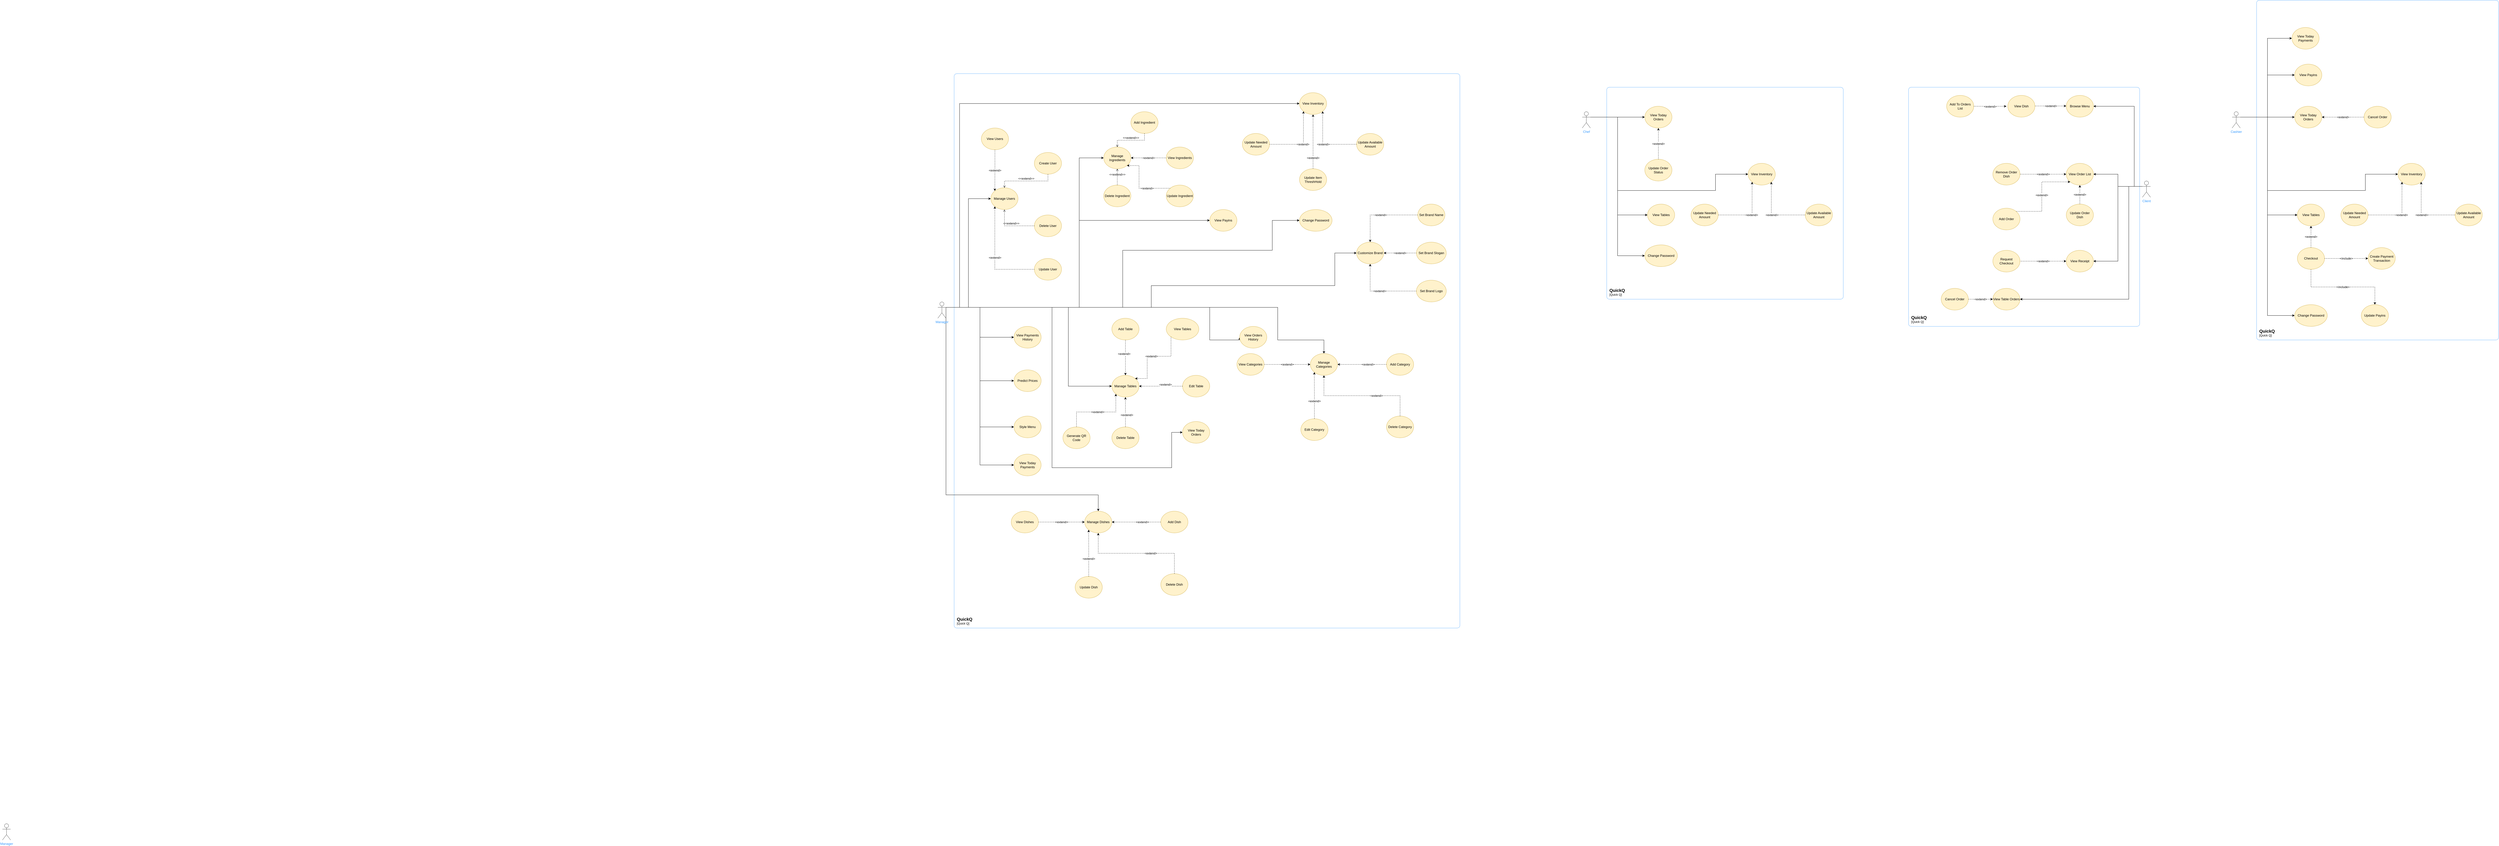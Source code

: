 <mxfile version="20.3.0" type="device"><diagram id="GGlXdn64GFRb3IZstyNL" name="Page-1"><mxGraphModel dx="2447" dy="3186" grid="1" gridSize="10" guides="1" tooltips="1" connect="1" arrows="1" fold="1" page="1" pageScale="1" pageWidth="850" pageHeight="1100" math="0" shadow="0"><root><mxCell id="0"/><mxCell id="1" parent="0"/><mxCell id="izGLy0CoWOvhGBKB7Qqg-247" value="Manager" style="shape=umlActor;verticalLabelPosition=bottom;verticalAlign=top;html=1;outlineConnect=0;fontColor=#3399FF;strokeColor=#4D4D4D;" parent="1" vertex="1"><mxGeometry x="-660" y="1360" width="30" height="60" as="geometry"/></mxCell><object placeholders="1" c4Name="QuickQ" c4Type="SystemScopeBoundary" c4Application="Quick Q" label="&lt;font style=&quot;font-size: 16px&quot;&gt;&lt;b&gt;&lt;div style=&quot;text-align: left&quot;&gt;%c4Name%&lt;/div&gt;&lt;/b&gt;&lt;/font&gt;&lt;div style=&quot;text-align: left&quot;&gt;[%c4Application%]&lt;/div&gt;" id="l5WlWOhTlDxbK4ElkMqn-1"><mxCell style="rounded=1;fontSize=11;whiteSpace=wrap;html=1;arcSize=20;fillColor=none;strokeColor=#66B2FF;labelBackgroundColor=none;align=left;verticalAlign=bottom;labelBorderColor=none;spacingTop=0;spacing=10;metaEdit=1;rotatable=0;perimeter=rectanglePerimeter;noLabel=0;labelPadding=0;allowArrows=0;connectable=0;expand=0;recursiveResize=0;editable=1;pointerEvents=0;absoluteArcSize=1;points=[[0.25,0,0],[0.5,0,0],[0.75,0,0],[1,0.25,0],[1,0.5,0],[1,0.75,0],[0.75,1,0],[0.5,1,0],[0.25,1,0],[0,0.75,0],[0,0.5,0],[0,0.25,0]];" parent="1" vertex="1"><mxGeometry x="2840" y="-1400" width="1860" height="2040" as="geometry"/></mxCell></object><mxCell id="l5WlWOhTlDxbK4ElkMqn-2" value="View Inventory" style="ellipse;whiteSpace=wrap;html=1;fillColor=#fff2cc;strokeColor=#d6b656;fontColor=#000000;" parent="1" vertex="1"><mxGeometry x="4110" y="-1330" width="100" height="80" as="geometry"/></mxCell><mxCell id="l5WlWOhTlDxbK4ElkMqn-3" value="&amp;lt;extend&amp;gt;" style="edgeStyle=orthogonalEdgeStyle;rounded=0;orthogonalLoop=1;jettySize=auto;html=1;exitX=0;exitY=0.5;exitDx=0;exitDy=0;entryX=1;entryY=1;entryDx=0;entryDy=0;dashed=1;" parent="1" source="l5WlWOhTlDxbK4ElkMqn-4" target="l5WlWOhTlDxbK4ElkMqn-2" edge="1"><mxGeometry relative="1" as="geometry"/></mxCell><mxCell id="l5WlWOhTlDxbK4ElkMqn-4" value="Update Available Amount" style="ellipse;whiteSpace=wrap;html=1;fillColor=#fff2cc;strokeColor=#d6b656;fontColor=#000000;" parent="1" vertex="1"><mxGeometry x="4320" y="-1180" width="100" height="80" as="geometry"/></mxCell><mxCell id="l5WlWOhTlDxbK4ElkMqn-5" value="&amp;lt;extend&amp;gt;" style="edgeStyle=orthogonalEdgeStyle;rounded=0;orthogonalLoop=1;jettySize=auto;html=1;exitX=1;exitY=0.5;exitDx=0;exitDy=0;entryX=0;entryY=1;entryDx=0;entryDy=0;dashed=1;" parent="1" source="l5WlWOhTlDxbK4ElkMqn-6" target="l5WlWOhTlDxbK4ElkMqn-2" edge="1"><mxGeometry relative="1" as="geometry"/></mxCell><mxCell id="l5WlWOhTlDxbK4ElkMqn-6" value="Update Needed Amount" style="ellipse;whiteSpace=wrap;html=1;fillColor=#fff2cc;strokeColor=#d6b656;fontColor=#000000;" parent="1" vertex="1"><mxGeometry x="3900" y="-1180" width="100" height="80" as="geometry"/></mxCell><mxCell id="l5WlWOhTlDxbK4ElkMqn-7" value="Change Password" style="ellipse;whiteSpace=wrap;html=1;fillColor=#fff2cc;strokeColor=#d6b656;fontColor=#000000;" parent="1" vertex="1"><mxGeometry x="4110" y="-900" width="120" height="80" as="geometry"/></mxCell><mxCell id="l5WlWOhTlDxbK4ElkMqn-8" value="View Payins" style="ellipse;whiteSpace=wrap;html=1;fillColor=#fff2cc;strokeColor=#d6b656;fontColor=#000000;" parent="1" vertex="1"><mxGeometry x="3780" y="-900" width="100" height="80" as="geometry"/></mxCell><mxCell id="l5WlWOhTlDxbK4ElkMqn-13" style="edgeStyle=orthogonalEdgeStyle;rounded=0;orthogonalLoop=1;jettySize=auto;html=1;exitX=1;exitY=0.333;exitDx=0;exitDy=0;exitPerimeter=0;entryX=0;entryY=0.5;entryDx=0;entryDy=0;" parent="1" source="l5WlWOhTlDxbK4ElkMqn-10" target="l5WlWOhTlDxbK4ElkMqn-2" edge="1"><mxGeometry relative="1" as="geometry"><Array as="points"><mxPoint x="2860" y="-540"/><mxPoint x="2860" y="-1290"/></Array></mxGeometry></mxCell><mxCell id="l5WlWOhTlDxbK4ElkMqn-14" style="edgeStyle=orthogonalEdgeStyle;rounded=0;orthogonalLoop=1;jettySize=auto;html=1;exitX=1;exitY=0.333;exitDx=0;exitDy=0;exitPerimeter=0;entryX=0;entryY=0.5;entryDx=0;entryDy=0;" parent="1" source="l5WlWOhTlDxbK4ElkMqn-10" target="l5WlWOhTlDxbK4ElkMqn-8" edge="1"><mxGeometry relative="1" as="geometry"><Array as="points"><mxPoint x="3300" y="-540"/><mxPoint x="3300" y="-860"/></Array></mxGeometry></mxCell><mxCell id="l5WlWOhTlDxbK4ElkMqn-15" style="edgeStyle=orthogonalEdgeStyle;rounded=0;orthogonalLoop=1;jettySize=auto;html=1;exitX=1;exitY=0.333;exitDx=0;exitDy=0;exitPerimeter=0;entryX=0;entryY=0.5;entryDx=0;entryDy=0;" parent="1" source="l5WlWOhTlDxbK4ElkMqn-10" target="l5WlWOhTlDxbK4ElkMqn-7" edge="1"><mxGeometry relative="1" as="geometry"><Array as="points"><mxPoint x="3460" y="-540"/><mxPoint x="3460" y="-750"/><mxPoint x="4010" y="-750"/><mxPoint x="4010" y="-860"/></Array></mxGeometry></mxCell><mxCell id="l5WlWOhTlDxbK4ElkMqn-18" style="edgeStyle=orthogonalEdgeStyle;rounded=0;orthogonalLoop=1;jettySize=auto;html=1;exitX=1;exitY=0.333;exitDx=0;exitDy=0;exitPerimeter=0;entryX=0;entryY=0.5;entryDx=0;entryDy=0;" parent="1" source="l5WlWOhTlDxbK4ElkMqn-10" target="l5WlWOhTlDxbK4ElkMqn-17" edge="1"><mxGeometry relative="1" as="geometry"/></mxCell><mxCell id="l5WlWOhTlDxbK4ElkMqn-20" style="edgeStyle=orthogonalEdgeStyle;rounded=0;orthogonalLoop=1;jettySize=auto;html=1;exitX=1;exitY=0.333;exitDx=0;exitDy=0;exitPerimeter=0;entryX=0;entryY=0.5;entryDx=0;entryDy=0;" parent="1" source="l5WlWOhTlDxbK4ElkMqn-10" target="l5WlWOhTlDxbK4ElkMqn-19" edge="1"><mxGeometry relative="1" as="geometry"/></mxCell><mxCell id="l5WlWOhTlDxbK4ElkMqn-31" style="edgeStyle=orthogonalEdgeStyle;rounded=0;orthogonalLoop=1;jettySize=auto;html=1;exitX=1;exitY=0.333;exitDx=0;exitDy=0;exitPerimeter=0;entryX=0;entryY=0.5;entryDx=0;entryDy=0;" parent="1" source="l5WlWOhTlDxbK4ElkMqn-10" target="l5WlWOhTlDxbK4ElkMqn-21" edge="1"><mxGeometry relative="1" as="geometry"><Array as="points"><mxPoint x="3260" y="-540"/><mxPoint x="3260" y="-250"/></Array></mxGeometry></mxCell><mxCell id="l5WlWOhTlDxbK4ElkMqn-44" style="edgeStyle=orthogonalEdgeStyle;rounded=0;orthogonalLoop=1;jettySize=auto;html=1;exitX=1;exitY=0.333;exitDx=0;exitDy=0;exitPerimeter=0;" parent="1" source="l5WlWOhTlDxbK4ElkMqn-10" target="l5WlWOhTlDxbK4ElkMqn-32" edge="1"><mxGeometry relative="1" as="geometry"><Array as="points"><mxPoint x="4030" y="-540"/><mxPoint x="4030" y="-420"/><mxPoint x="4200" y="-420"/></Array></mxGeometry></mxCell><mxCell id="l5WlWOhTlDxbK4ElkMqn-52" style="edgeStyle=orthogonalEdgeStyle;rounded=0;orthogonalLoop=1;jettySize=auto;html=1;exitX=1;exitY=0.333;exitDx=0;exitDy=0;exitPerimeter=0;entryX=0;entryY=0.5;entryDx=0;entryDy=0;" parent="1" source="l5WlWOhTlDxbK4ElkMqn-10" target="l5WlWOhTlDxbK4ElkMqn-45" edge="1"><mxGeometry relative="1" as="geometry"><Array as="points"><mxPoint x="3565" y="-540"/><mxPoint x="3565" y="-620"/><mxPoint x="4240" y="-620"/><mxPoint x="4240" y="-740"/></Array></mxGeometry></mxCell><mxCell id="l5WlWOhTlDxbK4ElkMqn-62" style="edgeStyle=orthogonalEdgeStyle;rounded=0;orthogonalLoop=1;jettySize=auto;html=1;exitX=1;exitY=0.333;exitDx=0;exitDy=0;exitPerimeter=0;entryX=0;entryY=0.5;entryDx=0;entryDy=0;" parent="1" source="l5WlWOhTlDxbK4ElkMqn-10" target="l5WlWOhTlDxbK4ElkMqn-53" edge="1"><mxGeometry relative="1" as="geometry"/></mxCell><mxCell id="l5WlWOhTlDxbK4ElkMqn-72" style="edgeStyle=orthogonalEdgeStyle;rounded=0;orthogonalLoop=1;jettySize=auto;html=1;exitX=1;exitY=0.333;exitDx=0;exitDy=0;exitPerimeter=0;entryX=0;entryY=0.5;entryDx=0;entryDy=0;" parent="1" source="l5WlWOhTlDxbK4ElkMqn-10" target="l5WlWOhTlDxbK4ElkMqn-63" edge="1"><mxGeometry relative="1" as="geometry"><Array as="points"><mxPoint x="3300" y="-540"/><mxPoint x="3300" y="-1090"/></Array></mxGeometry></mxCell><mxCell id="l5WlWOhTlDxbK4ElkMqn-75" style="edgeStyle=orthogonalEdgeStyle;rounded=0;orthogonalLoop=1;jettySize=auto;html=1;exitX=1;exitY=0.333;exitDx=0;exitDy=0;exitPerimeter=0;entryX=0;entryY=0.5;entryDx=0;entryDy=0;" parent="1" source="l5WlWOhTlDxbK4ElkMqn-10" target="l5WlWOhTlDxbK4ElkMqn-74" edge="1"><mxGeometry relative="1" as="geometry"/></mxCell><mxCell id="l5WlWOhTlDxbK4ElkMqn-76" style="edgeStyle=orthogonalEdgeStyle;rounded=0;orthogonalLoop=1;jettySize=auto;html=1;exitX=1;exitY=0.333;exitDx=0;exitDy=0;exitPerimeter=0;entryX=0;entryY=0.5;entryDx=0;entryDy=0;" parent="1" source="l5WlWOhTlDxbK4ElkMqn-10" target="l5WlWOhTlDxbK4ElkMqn-73" edge="1"><mxGeometry relative="1" as="geometry"><Array as="points"><mxPoint x="3780" y="-540"/><mxPoint x="3780" y="-420"/><mxPoint x="3890" y="-420"/></Array></mxGeometry></mxCell><mxCell id="l5WlWOhTlDxbK4ElkMqn-78" style="edgeStyle=orthogonalEdgeStyle;rounded=0;orthogonalLoop=1;jettySize=auto;html=1;exitX=1;exitY=0.333;exitDx=0;exitDy=0;exitPerimeter=0;entryX=0;entryY=0.5;entryDx=0;entryDy=0;" parent="1" source="l5WlWOhTlDxbK4ElkMqn-10" target="l5WlWOhTlDxbK4ElkMqn-77" edge="1"><mxGeometry relative="1" as="geometry"><Array as="points"><mxPoint x="3200" y="-540"/><mxPoint x="3200" y="50"/><mxPoint x="3640" y="50"/><mxPoint x="3640" y="-80"/></Array></mxGeometry></mxCell><mxCell id="l5WlWOhTlDxbK4ElkMqn-184" style="edgeStyle=orthogonalEdgeStyle;rounded=0;orthogonalLoop=1;jettySize=auto;html=1;exitX=1;exitY=0.333;exitDx=0;exitDy=0;exitPerimeter=0;entryX=0;entryY=0.5;entryDx=0;entryDy=0;" parent="1" source="l5WlWOhTlDxbK4ElkMqn-10" target="l5WlWOhTlDxbK4ElkMqn-183" edge="1"><mxGeometry relative="1" as="geometry"/></mxCell><mxCell id="l5WlWOhTlDxbK4ElkMqn-213" style="edgeStyle=orthogonalEdgeStyle;rounded=0;orthogonalLoop=1;jettySize=auto;html=1;exitX=1;exitY=0.333;exitDx=0;exitDy=0;exitPerimeter=0;" parent="1" source="l5WlWOhTlDxbK4ElkMqn-10" target="l5WlWOhTlDxbK4ElkMqn-201" edge="1"><mxGeometry relative="1" as="geometry"><Array as="points"><mxPoint x="2810" y="150"/><mxPoint x="3370" y="150"/></Array></mxGeometry></mxCell><mxCell id="l5WlWOhTlDxbK4ElkMqn-10" value="Manager" style="shape=umlActor;verticalLabelPosition=bottom;verticalAlign=top;html=1;outlineConnect=0;fontColor=#3399FF;strokeColor=#4D4D4D;" parent="1" vertex="1"><mxGeometry x="2780" y="-560" width="30" height="60" as="geometry"/></mxCell><mxCell id="l5WlWOhTlDxbK4ElkMqn-17" value="Predict Prices" style="ellipse;whiteSpace=wrap;html=1;fillColor=#fff2cc;strokeColor=#d6b656;fontColor=#000000;" parent="1" vertex="1"><mxGeometry x="3060" y="-310" width="100" height="80" as="geometry"/></mxCell><mxCell id="l5WlWOhTlDxbK4ElkMqn-19" value="Style Menu" style="ellipse;whiteSpace=wrap;html=1;fillColor=#fff2cc;strokeColor=#d6b656;fontColor=#000000;" parent="1" vertex="1"><mxGeometry x="3060" y="-140" width="100" height="80" as="geometry"/></mxCell><mxCell id="l5WlWOhTlDxbK4ElkMqn-21" value="Manage Tables" style="ellipse;whiteSpace=wrap;html=1;fillColor=#fff2cc;strokeColor=#d6b656;fontColor=#000000;" parent="1" vertex="1"><mxGeometry x="3420" y="-290" width="100" height="80" as="geometry"/></mxCell><mxCell id="l5WlWOhTlDxbK4ElkMqn-22" style="edgeStyle=orthogonalEdgeStyle;rounded=0;orthogonalLoop=1;jettySize=auto;html=1;exitX=0.5;exitY=1;exitDx=0;exitDy=0;entryX=0.5;entryY=0;entryDx=0;entryDy=0;strokeWidth=1;dashed=1;" parent="1" source="l5WlWOhTlDxbK4ElkMqn-24" target="l5WlWOhTlDxbK4ElkMqn-21" edge="1"><mxGeometry relative="1" as="geometry"/></mxCell><mxCell id="l5WlWOhTlDxbK4ElkMqn-23" value="&amp;lt;extend&amp;gt;" style="edgeLabel;html=1;align=center;verticalAlign=middle;resizable=0;points=[];" parent="l5WlWOhTlDxbK4ElkMqn-22" vertex="1" connectable="0"><mxGeometry x="-0.21" y="-5" relative="1" as="geometry"><mxPoint y="-1" as="offset"/></mxGeometry></mxCell><mxCell id="l5WlWOhTlDxbK4ElkMqn-24" value="Add Table" style="ellipse;whiteSpace=wrap;html=1;fillColor=#fff2cc;strokeColor=#d6b656;fontColor=#000000;" parent="1" vertex="1"><mxGeometry x="3420" y="-500" width="100" height="80" as="geometry"/></mxCell><mxCell id="l5WlWOhTlDxbK4ElkMqn-25" value="Delete Table" style="ellipse;whiteSpace=wrap;html=1;fillColor=#fff2cc;strokeColor=#d6b656;fontColor=#000000;" parent="1" vertex="1"><mxGeometry x="3420" y="-100" width="100" height="80" as="geometry"/></mxCell><mxCell id="l5WlWOhTlDxbK4ElkMqn-26" value="Edit Table" style="ellipse;whiteSpace=wrap;html=1;fillColor=#fff2cc;strokeColor=#d6b656;fontColor=#000000;" parent="1" vertex="1"><mxGeometry x="3680" y="-290" width="100" height="80" as="geometry"/></mxCell><mxCell id="l5WlWOhTlDxbK4ElkMqn-27" style="edgeStyle=orthogonalEdgeStyle;rounded=0;orthogonalLoop=1;jettySize=auto;html=1;exitX=0.5;exitY=0;exitDx=0;exitDy=0;strokeWidth=1;dashed=1;entryX=0.5;entryY=1;entryDx=0;entryDy=0;" parent="1" source="l5WlWOhTlDxbK4ElkMqn-25" target="l5WlWOhTlDxbK4ElkMqn-21" edge="1"><mxGeometry relative="1" as="geometry"><mxPoint x="3200" y="-350" as="sourcePoint"/><mxPoint x="3420" y="-250" as="targetPoint"/></mxGeometry></mxCell><mxCell id="l5WlWOhTlDxbK4ElkMqn-28" value="&amp;lt;extend&amp;gt;" style="edgeLabel;html=1;align=center;verticalAlign=middle;resizable=0;points=[];" parent="l5WlWOhTlDxbK4ElkMqn-27" vertex="1" connectable="0"><mxGeometry x="-0.21" y="-5" relative="1" as="geometry"><mxPoint y="-1" as="offset"/></mxGeometry></mxCell><mxCell id="l5WlWOhTlDxbK4ElkMqn-29" style="edgeStyle=orthogonalEdgeStyle;rounded=0;orthogonalLoop=1;jettySize=auto;html=1;exitX=0;exitY=0.5;exitDx=0;exitDy=0;entryX=1;entryY=0.5;entryDx=0;entryDy=0;strokeWidth=1;dashed=1;" parent="1" source="l5WlWOhTlDxbK4ElkMqn-26" target="l5WlWOhTlDxbK4ElkMqn-21" edge="1"><mxGeometry relative="1" as="geometry"><mxPoint x="3210" y="-340" as="sourcePoint"/><mxPoint x="3440.0" y="-230" as="targetPoint"/></mxGeometry></mxCell><mxCell id="l5WlWOhTlDxbK4ElkMqn-30" value="&amp;lt;extend&amp;gt;" style="edgeLabel;html=1;align=center;verticalAlign=middle;resizable=0;points=[];" parent="l5WlWOhTlDxbK4ElkMqn-29" vertex="1" connectable="0"><mxGeometry x="-0.21" y="-5" relative="1" as="geometry"><mxPoint y="-1" as="offset"/></mxGeometry></mxCell><mxCell id="l5WlWOhTlDxbK4ElkMqn-32" value="Manage Categories" style="ellipse;whiteSpace=wrap;html=1;fillColor=#fff2cc;strokeColor=#d6b656;fontColor=#000000;" parent="1" vertex="1"><mxGeometry x="4150" y="-370" width="100" height="80" as="geometry"/></mxCell><mxCell id="l5WlWOhTlDxbK4ElkMqn-33" style="edgeStyle=orthogonalEdgeStyle;rounded=0;orthogonalLoop=1;jettySize=auto;html=1;exitX=0;exitY=0.5;exitDx=0;exitDy=0;dashed=1;" parent="1" source="l5WlWOhTlDxbK4ElkMqn-35" target="l5WlWOhTlDxbK4ElkMqn-32" edge="1"><mxGeometry relative="1" as="geometry"/></mxCell><mxCell id="l5WlWOhTlDxbK4ElkMqn-34" value="&amp;lt;extend&amp;gt;" style="edgeLabel;html=1;align=center;verticalAlign=middle;resizable=0;points=[];" parent="l5WlWOhTlDxbK4ElkMqn-33" vertex="1" connectable="0"><mxGeometry x="-0.247" relative="1" as="geometry"><mxPoint as="offset"/></mxGeometry></mxCell><mxCell id="l5WlWOhTlDxbK4ElkMqn-35" value="Add Category" style="ellipse;whiteSpace=wrap;html=1;fillColor=#fff2cc;strokeColor=#d6b656;fontColor=#000000;" parent="1" vertex="1"><mxGeometry x="4430" y="-370" width="100" height="80" as="geometry"/></mxCell><mxCell id="l5WlWOhTlDxbK4ElkMqn-36" value="Delete Category" style="ellipse;whiteSpace=wrap;html=1;fillColor=#fff2cc;strokeColor=#d6b656;fontColor=#000000;" parent="1" vertex="1"><mxGeometry x="4430" y="-140" width="100" height="80" as="geometry"/></mxCell><mxCell id="l5WlWOhTlDxbK4ElkMqn-37" value="Edit Category" style="ellipse;whiteSpace=wrap;html=1;fillColor=#fff2cc;strokeColor=#d6b656;fontColor=#000000;" parent="1" vertex="1"><mxGeometry x="4115" y="-130" width="100" height="80" as="geometry"/></mxCell><mxCell id="l5WlWOhTlDxbK4ElkMqn-38" style="edgeStyle=orthogonalEdgeStyle;rounded=0;orthogonalLoop=1;jettySize=auto;html=1;exitX=0.5;exitY=0;exitDx=0;exitDy=0;dashed=1;entryX=0.5;entryY=1;entryDx=0;entryDy=0;" parent="1" source="l5WlWOhTlDxbK4ElkMqn-36" target="l5WlWOhTlDxbK4ElkMqn-32" edge="1"><mxGeometry relative="1" as="geometry"><mxPoint x="4050" y="-370" as="sourcePoint"/><mxPoint x="4160" y="-320" as="targetPoint"/></mxGeometry></mxCell><mxCell id="l5WlWOhTlDxbK4ElkMqn-39" value="&amp;lt;extend&amp;gt;" style="edgeLabel;html=1;align=center;verticalAlign=middle;resizable=0;points=[];" parent="l5WlWOhTlDxbK4ElkMqn-38" vertex="1" connectable="0"><mxGeometry x="-0.247" relative="1" as="geometry"><mxPoint as="offset"/></mxGeometry></mxCell><mxCell id="l5WlWOhTlDxbK4ElkMqn-40" style="edgeStyle=orthogonalEdgeStyle;rounded=0;orthogonalLoop=1;jettySize=auto;html=1;exitX=0.5;exitY=0;exitDx=0;exitDy=0;dashed=1;entryX=0;entryY=1;entryDx=0;entryDy=0;" parent="1" source="l5WlWOhTlDxbK4ElkMqn-37" target="l5WlWOhTlDxbK4ElkMqn-32" edge="1"><mxGeometry relative="1" as="geometry"><mxPoint x="4050" y="-270" as="sourcePoint"/><mxPoint x="4160" y="-320" as="targetPoint"/></mxGeometry></mxCell><mxCell id="l5WlWOhTlDxbK4ElkMqn-41" value="&amp;lt;extend&amp;gt;" style="edgeLabel;html=1;align=center;verticalAlign=middle;resizable=0;points=[];" parent="l5WlWOhTlDxbK4ElkMqn-40" vertex="1" connectable="0"><mxGeometry x="-0.247" relative="1" as="geometry"><mxPoint as="offset"/></mxGeometry></mxCell><mxCell id="l5WlWOhTlDxbK4ElkMqn-42" value="&amp;lt;extend&amp;gt;" style="edgeStyle=orthogonalEdgeStyle;rounded=0;orthogonalLoop=1;jettySize=auto;html=1;exitX=1;exitY=0.5;exitDx=0;exitDy=0;entryX=0;entryY=0.5;entryDx=0;entryDy=0;dashed=1;" parent="1" source="l5WlWOhTlDxbK4ElkMqn-43" target="l5WlWOhTlDxbK4ElkMqn-32" edge="1"><mxGeometry relative="1" as="geometry"/></mxCell><mxCell id="l5WlWOhTlDxbK4ElkMqn-43" value="View Categories" style="ellipse;whiteSpace=wrap;html=1;fillColor=#fff2cc;strokeColor=#d6b656;fontColor=#000000;" parent="1" vertex="1"><mxGeometry x="3880" y="-370" width="100" height="80" as="geometry"/></mxCell><mxCell id="l5WlWOhTlDxbK4ElkMqn-45" value="Customize Brand" style="ellipse;whiteSpace=wrap;html=1;fillColor=#fff2cc;strokeColor=#d6b656;fontColor=#000000;" parent="1" vertex="1"><mxGeometry x="4320" y="-780" width="100" height="80" as="geometry"/></mxCell><mxCell id="l5WlWOhTlDxbK4ElkMqn-46" value="&amp;lt;extend&amp;gt;" style="edgeStyle=orthogonalEdgeStyle;rounded=0;orthogonalLoop=1;jettySize=auto;html=1;exitX=0;exitY=0.5;exitDx=0;exitDy=0;entryX=0.5;entryY=0;entryDx=0;entryDy=0;dashed=1;" parent="1" source="l5WlWOhTlDxbK4ElkMqn-47" target="l5WlWOhTlDxbK4ElkMqn-45" edge="1"><mxGeometry relative="1" as="geometry"/></mxCell><mxCell id="l5WlWOhTlDxbK4ElkMqn-47" value="Set Brand Name" style="ellipse;whiteSpace=wrap;html=1;fillColor=#fff2cc;strokeColor=#d6b656;fontColor=#000000;" parent="1" vertex="1"><mxGeometry x="4545" y="-920" width="100" height="80" as="geometry"/></mxCell><mxCell id="l5WlWOhTlDxbK4ElkMqn-48" value="&amp;lt;extend&amp;gt;" style="edgeStyle=orthogonalEdgeStyle;rounded=0;orthogonalLoop=1;jettySize=auto;html=1;exitX=0;exitY=0.5;exitDx=0;exitDy=0;dashed=1;" parent="1" source="l5WlWOhTlDxbK4ElkMqn-49" target="l5WlWOhTlDxbK4ElkMqn-45" edge="1"><mxGeometry relative="1" as="geometry"/></mxCell><mxCell id="l5WlWOhTlDxbK4ElkMqn-49" value="Set Brand Slogan" style="ellipse;whiteSpace=wrap;html=1;fillColor=#fff2cc;strokeColor=#d6b656;fontColor=#000000;" parent="1" vertex="1"><mxGeometry x="4540" y="-780" width="110" height="80" as="geometry"/></mxCell><mxCell id="l5WlWOhTlDxbK4ElkMqn-50" value="&amp;lt;extend&amp;gt;" style="edgeStyle=orthogonalEdgeStyle;rounded=0;orthogonalLoop=1;jettySize=auto;html=1;exitX=0;exitY=0.5;exitDx=0;exitDy=0;dashed=1;" parent="1" source="l5WlWOhTlDxbK4ElkMqn-51" target="l5WlWOhTlDxbK4ElkMqn-45" edge="1"><mxGeometry relative="1" as="geometry"/></mxCell><mxCell id="l5WlWOhTlDxbK4ElkMqn-51" value="Set Brand Logo" style="ellipse;whiteSpace=wrap;html=1;fillColor=#fff2cc;strokeColor=#d6b656;fontColor=#000000;" parent="1" vertex="1"><mxGeometry x="4540" y="-640" width="110" height="80" as="geometry"/></mxCell><mxCell id="l5WlWOhTlDxbK4ElkMqn-53" value="Manage Users" style="ellipse;whiteSpace=wrap;html=1;fillColor=#fff2cc;strokeColor=#d6b656;fontColor=#000000;" parent="1" vertex="1"><mxGeometry x="2975" y="-980" width="100" height="80" as="geometry"/></mxCell><mxCell id="l5WlWOhTlDxbK4ElkMqn-54" value="Create User" style="ellipse;whiteSpace=wrap;html=1;fillColor=#fff2cc;strokeColor=#d6b656;fontColor=#000000;" parent="1" vertex="1"><mxGeometry x="3135" y="-1110" width="100" height="80" as="geometry"/></mxCell><mxCell id="l5WlWOhTlDxbK4ElkMqn-55" value="Delete User" style="ellipse;whiteSpace=wrap;html=1;fillColor=#fff2cc;strokeColor=#d6b656;fontColor=#000000;" parent="1" vertex="1"><mxGeometry x="3135" y="-880" width="100" height="80" as="geometry"/></mxCell><mxCell id="l5WlWOhTlDxbK4ElkMqn-56" value="&amp;lt;&amp;lt;extend&amp;gt;&amp;gt;" style="html=1;verticalAlign=bottom;labelBackgroundColor=none;endArrow=open;endFill=0;dashed=1;rounded=0;exitX=0.5;exitY=1;exitDx=0;exitDy=0;edgeStyle=orthogonalEdgeStyle;" parent="1" source="l5WlWOhTlDxbK4ElkMqn-54" target="l5WlWOhTlDxbK4ElkMqn-53" edge="1"><mxGeometry width="160" relative="1" as="geometry"><mxPoint x="2935" y="-1040" as="sourcePoint"/><mxPoint x="3095" y="-1040" as="targetPoint"/></mxGeometry></mxCell><mxCell id="l5WlWOhTlDxbK4ElkMqn-57" value="&amp;lt;&amp;lt;extend&amp;gt;&amp;gt;" style="html=1;verticalAlign=bottom;labelBackgroundColor=none;endArrow=open;endFill=0;dashed=1;rounded=0;entryX=0.5;entryY=1;entryDx=0;entryDy=0;edgeStyle=orthogonalEdgeStyle;exitX=0;exitY=0.5;exitDx=0;exitDy=0;" parent="1" source="l5WlWOhTlDxbK4ElkMqn-55" target="l5WlWOhTlDxbK4ElkMqn-53" edge="1"><mxGeometry width="160" relative="1" as="geometry"><mxPoint x="2895" y="-890" as="sourcePoint"/><mxPoint x="3055" y="-890" as="targetPoint"/></mxGeometry></mxCell><mxCell id="l5WlWOhTlDxbK4ElkMqn-58" value="&amp;lt;extend&amp;gt;" style="edgeStyle=orthogonalEdgeStyle;rounded=0;orthogonalLoop=1;jettySize=auto;html=1;exitX=0;exitY=0.5;exitDx=0;exitDy=0;entryX=0;entryY=1;entryDx=0;entryDy=0;dashed=1;" parent="1" source="l5WlWOhTlDxbK4ElkMqn-59" target="l5WlWOhTlDxbK4ElkMqn-53" edge="1"><mxGeometry relative="1" as="geometry"/></mxCell><mxCell id="l5WlWOhTlDxbK4ElkMqn-59" value="Update User" style="ellipse;whiteSpace=wrap;html=1;fillColor=#fff2cc;strokeColor=#d6b656;fontColor=#000000;" parent="1" vertex="1"><mxGeometry x="3135" y="-720" width="100" height="80" as="geometry"/></mxCell><mxCell id="l5WlWOhTlDxbK4ElkMqn-60" value="&amp;lt;extend&amp;gt;" style="edgeStyle=orthogonalEdgeStyle;rounded=0;orthogonalLoop=1;jettySize=auto;html=1;exitX=0.5;exitY=1;exitDx=0;exitDy=0;entryX=0;entryY=0;entryDx=0;entryDy=0;dashed=1;" parent="1" source="l5WlWOhTlDxbK4ElkMqn-61" target="l5WlWOhTlDxbK4ElkMqn-53" edge="1"><mxGeometry relative="1" as="geometry"/></mxCell><mxCell id="l5WlWOhTlDxbK4ElkMqn-61" value="View Users" style="ellipse;whiteSpace=wrap;html=1;fillColor=#fff2cc;strokeColor=#d6b656;fontColor=#000000;" parent="1" vertex="1"><mxGeometry x="2940" y="-1200" width="100" height="80" as="geometry"/></mxCell><mxCell id="l5WlWOhTlDxbK4ElkMqn-63" value="Manage Ingredients" style="ellipse;whiteSpace=wrap;html=1;fillColor=#fff2cc;strokeColor=#d6b656;fontColor=#000000;" parent="1" vertex="1"><mxGeometry x="3390" y="-1130" width="100" height="80" as="geometry"/></mxCell><mxCell id="l5WlWOhTlDxbK4ElkMqn-64" value="Add Ingredient" style="ellipse;whiteSpace=wrap;html=1;fillColor=#fff2cc;strokeColor=#d6b656;fontColor=#000000;" parent="1" vertex="1"><mxGeometry x="3490" y="-1260" width="100" height="80" as="geometry"/></mxCell><mxCell id="l5WlWOhTlDxbK4ElkMqn-65" value="Delete Ingredient" style="ellipse;whiteSpace=wrap;html=1;fillColor=#fff2cc;strokeColor=#d6b656;fontColor=#000000;" parent="1" vertex="1"><mxGeometry x="3390" y="-990" width="100" height="80" as="geometry"/></mxCell><mxCell id="l5WlWOhTlDxbK4ElkMqn-66" value="&amp;lt;&amp;lt;extend&amp;gt;&amp;gt;" style="html=1;verticalAlign=bottom;labelBackgroundColor=none;endArrow=open;endFill=0;dashed=1;rounded=0;exitX=0.5;exitY=0;exitDx=0;exitDy=0;entryX=0.5;entryY=1;entryDx=0;entryDy=0;edgeStyle=orthogonalEdgeStyle;" parent="1" source="l5WlWOhTlDxbK4ElkMqn-65" target="l5WlWOhTlDxbK4ElkMqn-63" edge="1"><mxGeometry width="160" relative="1" as="geometry"><mxPoint x="3320" y="-1010" as="sourcePoint"/><mxPoint x="3480" y="-1010" as="targetPoint"/></mxGeometry></mxCell><mxCell id="l5WlWOhTlDxbK4ElkMqn-67" value="&amp;lt;&amp;lt;extend&amp;gt;&amp;gt;" style="html=1;verticalAlign=bottom;labelBackgroundColor=none;endArrow=open;endFill=0;dashed=1;rounded=0;exitX=0.5;exitY=1;exitDx=0;exitDy=0;entryX=0.5;entryY=0;entryDx=0;entryDy=0;edgeStyle=orthogonalEdgeStyle;" parent="1" source="l5WlWOhTlDxbK4ElkMqn-64" target="l5WlWOhTlDxbK4ElkMqn-63" edge="1"><mxGeometry width="160" relative="1" as="geometry"><mxPoint x="3300" y="-1100" as="sourcePoint"/><mxPoint x="3460" y="-1100" as="targetPoint"/></mxGeometry></mxCell><mxCell id="l5WlWOhTlDxbK4ElkMqn-68" value="&amp;lt;extend&amp;gt;" style="edgeStyle=orthogonalEdgeStyle;rounded=0;orthogonalLoop=1;jettySize=auto;html=1;exitX=0;exitY=0.5;exitDx=0;exitDy=0;entryX=1;entryY=0.5;entryDx=0;entryDy=0;dashed=1;" parent="1" source="l5WlWOhTlDxbK4ElkMqn-69" target="l5WlWOhTlDxbK4ElkMqn-63" edge="1"><mxGeometry relative="1" as="geometry"/></mxCell><mxCell id="l5WlWOhTlDxbK4ElkMqn-69" value="View Ingredients" style="ellipse;whiteSpace=wrap;html=1;fillColor=#fff2cc;strokeColor=#d6b656;fontColor=#000000;" parent="1" vertex="1"><mxGeometry x="3620" y="-1130" width="100" height="80" as="geometry"/></mxCell><mxCell id="l5WlWOhTlDxbK4ElkMqn-70" value="&amp;lt;extend&amp;gt;" style="edgeStyle=orthogonalEdgeStyle;rounded=0;orthogonalLoop=1;jettySize=auto;html=1;exitX=0;exitY=0;exitDx=0;exitDy=0;entryX=1;entryY=1;entryDx=0;entryDy=0;dashed=1;" parent="1" source="l5WlWOhTlDxbK4ElkMqn-71" target="l5WlWOhTlDxbK4ElkMqn-63" edge="1"><mxGeometry x="-0.301" relative="1" as="geometry"><Array as="points"><mxPoint x="3520" y="-978"/><mxPoint x="3520" y="-1062"/></Array><mxPoint as="offset"/></mxGeometry></mxCell><mxCell id="l5WlWOhTlDxbK4ElkMqn-71" value="Update Ingredient" style="ellipse;whiteSpace=wrap;html=1;fillColor=#fff2cc;strokeColor=#d6b656;fontColor=#000000;" parent="1" vertex="1"><mxGeometry x="3620" y="-990" width="100" height="80" as="geometry"/></mxCell><mxCell id="l5WlWOhTlDxbK4ElkMqn-73" value="View Orders History" style="ellipse;whiteSpace=wrap;html=1;fillColor=#fff2cc;strokeColor=#d6b656;fontColor=#000000;" parent="1" vertex="1"><mxGeometry x="3890" y="-470" width="100" height="80" as="geometry"/></mxCell><mxCell id="l5WlWOhTlDxbK4ElkMqn-74" value="View Payments History" style="ellipse;whiteSpace=wrap;html=1;fillColor=#fff2cc;strokeColor=#d6b656;fontColor=#000000;" parent="1" vertex="1"><mxGeometry x="3060" y="-470" width="100" height="80" as="geometry"/></mxCell><mxCell id="l5WlWOhTlDxbK4ElkMqn-77" value="View Today Orders" style="ellipse;whiteSpace=wrap;html=1;fillColor=#fff2cc;strokeColor=#d6b656;fontColor=#000000;" parent="1" vertex="1"><mxGeometry x="3680" y="-120" width="100" height="80" as="geometry"/></mxCell><object placeholders="1" c4Name="QuickQ" c4Type="SystemScopeBoundary" c4Application="Quick Q" label="&lt;font style=&quot;font-size: 16px&quot;&gt;&lt;b&gt;&lt;div style=&quot;text-align: left&quot;&gt;%c4Name%&lt;/div&gt;&lt;/b&gt;&lt;/font&gt;&lt;div style=&quot;text-align: left&quot;&gt;[%c4Application%]&lt;/div&gt;" id="l5WlWOhTlDxbK4ElkMqn-80"><mxCell style="rounded=1;fontSize=11;whiteSpace=wrap;html=1;arcSize=20;fillColor=none;strokeColor=#66B2FF;labelBackgroundColor=none;align=left;verticalAlign=bottom;labelBorderColor=none;spacingTop=0;spacing=10;metaEdit=1;rotatable=0;perimeter=rectanglePerimeter;noLabel=0;labelPadding=0;allowArrows=0;connectable=0;expand=0;recursiveResize=0;editable=1;pointerEvents=0;absoluteArcSize=1;points=[[0.25,0,0],[0.5,0,0],[0.75,0,0],[1,0.25,0],[1,0.5,0],[1,0.75,0],[0.75,1,0],[0.5,1,0],[0.25,1,0],[0,0.75,0],[0,0.5,0],[0,0.25,0]];" parent="1" vertex="1"><mxGeometry x="5240" y="-1350" width="870" height="780" as="geometry"/></mxCell></object><mxCell id="l5WlWOhTlDxbK4ElkMqn-87" style="edgeStyle=orthogonalEdgeStyle;rounded=0;orthogonalLoop=1;jettySize=auto;html=1;exitX=1;exitY=0.333;exitDx=0;exitDy=0;exitPerimeter=0;" parent="1" source="l5WlWOhTlDxbK4ElkMqn-81" target="l5WlWOhTlDxbK4ElkMqn-86" edge="1"><mxGeometry relative="1" as="geometry"/></mxCell><mxCell id="l5WlWOhTlDxbK4ElkMqn-92" style="edgeStyle=orthogonalEdgeStyle;rounded=0;orthogonalLoop=1;jettySize=auto;html=1;exitX=1;exitY=0.333;exitDx=0;exitDy=0;exitPerimeter=0;entryX=0;entryY=0.5;entryDx=0;entryDy=0;" parent="1" source="l5WlWOhTlDxbK4ElkMqn-81" target="l5WlWOhTlDxbK4ElkMqn-91" edge="1"><mxGeometry relative="1" as="geometry"><Array as="points"><mxPoint x="5280" y="-1240"/><mxPoint x="5280" y="-880"/></Array></mxGeometry></mxCell><mxCell id="l5WlWOhTlDxbK4ElkMqn-98" style="edgeStyle=orthogonalEdgeStyle;rounded=0;orthogonalLoop=1;jettySize=auto;html=1;exitX=1;exitY=0.333;exitDx=0;exitDy=0;exitPerimeter=0;entryX=0;entryY=0.5;entryDx=0;entryDy=0;" parent="1" source="l5WlWOhTlDxbK4ElkMqn-81" target="l5WlWOhTlDxbK4ElkMqn-93" edge="1"><mxGeometry relative="1" as="geometry"><Array as="points"><mxPoint x="5280" y="-1240"/><mxPoint x="5280" y="-970"/><mxPoint x="5640" y="-970"/><mxPoint x="5640" y="-1030"/></Array></mxGeometry></mxCell><mxCell id="l5WlWOhTlDxbK4ElkMqn-100" style="edgeStyle=orthogonalEdgeStyle;rounded=0;orthogonalLoop=1;jettySize=auto;html=1;exitX=1;exitY=0.333;exitDx=0;exitDy=0;exitPerimeter=0;entryX=0;entryY=0.5;entryDx=0;entryDy=0;" parent="1" source="l5WlWOhTlDxbK4ElkMqn-81" target="l5WlWOhTlDxbK4ElkMqn-99" edge="1"><mxGeometry relative="1" as="geometry"/></mxCell><mxCell id="l5WlWOhTlDxbK4ElkMqn-81" value="Chef" style="shape=umlActor;verticalLabelPosition=bottom;verticalAlign=top;html=1;outlineConnect=0;fontColor=#3399FF;strokeColor=#4D4D4D;" parent="1" vertex="1"><mxGeometry x="5150" y="-1260" width="30" height="60" as="geometry"/></mxCell><mxCell id="l5WlWOhTlDxbK4ElkMqn-86" value="View Today Orders" style="ellipse;whiteSpace=wrap;html=1;fillColor=#fff2cc;strokeColor=#d6b656;fontColor=#000000;" parent="1" vertex="1"><mxGeometry x="5380" y="-1280" width="100" height="80" as="geometry"/></mxCell><mxCell id="l5WlWOhTlDxbK4ElkMqn-89" value="&amp;lt;extend&amp;gt;" style="edgeStyle=orthogonalEdgeStyle;rounded=0;orthogonalLoop=1;jettySize=auto;html=1;exitX=0.5;exitY=0;exitDx=0;exitDy=0;entryX=0.5;entryY=1;entryDx=0;entryDy=0;dashed=1;" parent="1" source="l5WlWOhTlDxbK4ElkMqn-88" target="l5WlWOhTlDxbK4ElkMqn-86" edge="1"><mxGeometry relative="1" as="geometry"/></mxCell><mxCell id="l5WlWOhTlDxbK4ElkMqn-88" value="Update Order Status" style="ellipse;whiteSpace=wrap;html=1;fillColor=#fff2cc;strokeColor=#d6b656;fontColor=#000000;" parent="1" vertex="1"><mxGeometry x="5380" y="-1085" width="100" height="80" as="geometry"/></mxCell><mxCell id="l5WlWOhTlDxbK4ElkMqn-91" value="View Tables" style="ellipse;whiteSpace=wrap;html=1;fillColor=#fff2cc;strokeColor=#d6b656;fontColor=#000000;" parent="1" vertex="1"><mxGeometry x="5390" y="-920" width="100" height="80" as="geometry"/></mxCell><mxCell id="l5WlWOhTlDxbK4ElkMqn-93" value="View Inventory" style="ellipse;whiteSpace=wrap;html=1;fillColor=#fff2cc;strokeColor=#d6b656;fontColor=#000000;" parent="1" vertex="1"><mxGeometry x="5760" y="-1070" width="100" height="80" as="geometry"/></mxCell><mxCell id="l5WlWOhTlDxbK4ElkMqn-94" value="&amp;lt;extend&amp;gt;" style="edgeStyle=orthogonalEdgeStyle;rounded=0;orthogonalLoop=1;jettySize=auto;html=1;exitX=0;exitY=0.5;exitDx=0;exitDy=0;entryX=1;entryY=1;entryDx=0;entryDy=0;dashed=1;" parent="1" source="l5WlWOhTlDxbK4ElkMqn-95" target="l5WlWOhTlDxbK4ElkMqn-93" edge="1"><mxGeometry relative="1" as="geometry"/></mxCell><mxCell id="l5WlWOhTlDxbK4ElkMqn-95" value="Update Available Amount" style="ellipse;whiteSpace=wrap;html=1;fillColor=#fff2cc;strokeColor=#d6b656;fontColor=#000000;" parent="1" vertex="1"><mxGeometry x="5970" y="-920" width="100" height="80" as="geometry"/></mxCell><mxCell id="l5WlWOhTlDxbK4ElkMqn-96" value="&amp;lt;extend&amp;gt;" style="edgeStyle=orthogonalEdgeStyle;rounded=0;orthogonalLoop=1;jettySize=auto;html=1;exitX=1;exitY=0.5;exitDx=0;exitDy=0;entryX=0;entryY=1;entryDx=0;entryDy=0;dashed=1;" parent="1" source="l5WlWOhTlDxbK4ElkMqn-97" target="l5WlWOhTlDxbK4ElkMqn-93" edge="1"><mxGeometry relative="1" as="geometry"/></mxCell><mxCell id="l5WlWOhTlDxbK4ElkMqn-97" value="Update Needed Amount" style="ellipse;whiteSpace=wrap;html=1;fillColor=#fff2cc;strokeColor=#d6b656;fontColor=#000000;" parent="1" vertex="1"><mxGeometry x="5550" y="-920" width="100" height="80" as="geometry"/></mxCell><mxCell id="l5WlWOhTlDxbK4ElkMqn-99" value="Change Password" style="ellipse;whiteSpace=wrap;html=1;fillColor=#fff2cc;strokeColor=#d6b656;fontColor=#000000;" parent="1" vertex="1"><mxGeometry x="5380" y="-770" width="120" height="80" as="geometry"/></mxCell><mxCell id="l5WlWOhTlDxbK4ElkMqn-102" value="&amp;lt;extend&amp;gt;" style="edgeStyle=orthogonalEdgeStyle;rounded=0;orthogonalLoop=1;jettySize=auto;html=1;exitX=0.5;exitY=0;exitDx=0;exitDy=0;entryX=0.5;entryY=1;entryDx=0;entryDy=0;dashed=1;" parent="1" source="l5WlWOhTlDxbK4ElkMqn-101" target="l5WlWOhTlDxbK4ElkMqn-2" edge="1"><mxGeometry x="-0.6" relative="1" as="geometry"><mxPoint as="offset"/></mxGeometry></mxCell><mxCell id="l5WlWOhTlDxbK4ElkMqn-101" value="Update Item ThreshHold" style="ellipse;whiteSpace=wrap;html=1;fillColor=#fff2cc;strokeColor=#d6b656;fontColor=#000000;" parent="1" vertex="1"><mxGeometry x="4110" y="-1050" width="100" height="80" as="geometry"/></mxCell><object placeholders="1" c4Name="QuickQ" c4Type="SystemScopeBoundary" c4Application="Quick Q" label="&lt;font style=&quot;font-size: 16px&quot;&gt;&lt;b&gt;&lt;div style=&quot;text-align: left&quot;&gt;%c4Name%&lt;/div&gt;&lt;/b&gt;&lt;/font&gt;&lt;div style=&quot;text-align: left&quot;&gt;[%c4Application%]&lt;/div&gt;" id="l5WlWOhTlDxbK4ElkMqn-104"><mxCell style="rounded=1;fontSize=11;whiteSpace=wrap;html=1;arcSize=20;fillColor=none;strokeColor=#66B2FF;labelBackgroundColor=none;align=left;verticalAlign=bottom;labelBorderColor=none;spacingTop=0;spacing=10;metaEdit=1;rotatable=0;perimeter=rectanglePerimeter;noLabel=0;labelPadding=0;allowArrows=0;connectable=0;expand=0;recursiveResize=0;editable=1;pointerEvents=0;absoluteArcSize=1;points=[[0.25,0,0],[0.5,0,0],[0.75,0,0],[1,0.25,0],[1,0.5,0],[1,0.75,0],[0.75,1,0],[0.5,1,0],[0.25,1,0],[0,0.75,0],[0,0.5,0],[0,0.25,0]];" parent="1" vertex="1"><mxGeometry x="6350" y="-1350" width="850" height="880" as="geometry"/></mxCell></object><mxCell id="l5WlWOhTlDxbK4ElkMqn-137" style="edgeStyle=orthogonalEdgeStyle;rounded=0;orthogonalLoop=1;jettySize=auto;html=1;exitX=0;exitY=0.333;exitDx=0;exitDy=0;exitPerimeter=0;entryX=1;entryY=0.5;entryDx=0;entryDy=0;" parent="1" source="l5WlWOhTlDxbK4ElkMqn-109" target="l5WlWOhTlDxbK4ElkMqn-120" edge="1"><mxGeometry relative="1" as="geometry"><Array as="points"><mxPoint x="7180" y="-985"/><mxPoint x="7180" y="-1280"/></Array></mxGeometry></mxCell><mxCell id="l5WlWOhTlDxbK4ElkMqn-138" style="edgeStyle=orthogonalEdgeStyle;rounded=0;orthogonalLoop=1;jettySize=auto;html=1;exitX=0;exitY=0.333;exitDx=0;exitDy=0;exitPerimeter=0;entryX=1;entryY=0.5;entryDx=0;entryDy=0;" parent="1" source="l5WlWOhTlDxbK4ElkMqn-109" target="l5WlWOhTlDxbK4ElkMqn-125" edge="1"><mxGeometry relative="1" as="geometry"/></mxCell><mxCell id="l5WlWOhTlDxbK4ElkMqn-139" style="edgeStyle=orthogonalEdgeStyle;rounded=0;orthogonalLoop=1;jettySize=auto;html=1;exitX=0;exitY=0.333;exitDx=0;exitDy=0;exitPerimeter=0;entryX=1;entryY=0.5;entryDx=0;entryDy=0;" parent="1" source="l5WlWOhTlDxbK4ElkMqn-109" target="l5WlWOhTlDxbK4ElkMqn-128" edge="1"><mxGeometry relative="1" as="geometry"/></mxCell><mxCell id="l5WlWOhTlDxbK4ElkMqn-140" style="edgeStyle=orthogonalEdgeStyle;rounded=0;orthogonalLoop=1;jettySize=auto;html=1;exitX=0;exitY=0.333;exitDx=0;exitDy=0;exitPerimeter=0;entryX=1;entryY=0.5;entryDx=0;entryDy=0;" parent="1" source="l5WlWOhTlDxbK4ElkMqn-109" target="l5WlWOhTlDxbK4ElkMqn-130" edge="1"><mxGeometry relative="1" as="geometry"><Array as="points"><mxPoint x="7160" y="-985"/><mxPoint x="7160" y="-570"/></Array></mxGeometry></mxCell><mxCell id="l5WlWOhTlDxbK4ElkMqn-109" value="Client" style="shape=umlActor;verticalLabelPosition=bottom;verticalAlign=top;html=1;outlineConnect=0;fontColor=#3399FF;strokeColor=#4D4D4D;" parent="1" vertex="1"><mxGeometry x="7210" y="-1005" width="30" height="60" as="geometry"/></mxCell><mxCell id="l5WlWOhTlDxbK4ElkMqn-120" value="Browse Menu" style="ellipse;whiteSpace=wrap;html=1;fillColor=#fff2cc;strokeColor=#d6b656;fontColor=#000000;" parent="1" vertex="1"><mxGeometry x="6930" y="-1320" width="100" height="80" as="geometry"/></mxCell><mxCell id="l5WlWOhTlDxbK4ElkMqn-121" value="&amp;lt;extend&amp;gt;" style="edgeStyle=orthogonalEdgeStyle;rounded=0;orthogonalLoop=1;jettySize=auto;html=1;exitX=1;exitY=0.5;exitDx=0;exitDy=0;dashed=1;strokeWidth=1;" parent="1" edge="1"><mxGeometry relative="1" as="geometry"><mxPoint x="6815.0" y="-1281" as="sourcePoint"/><mxPoint x="6930" y="-1281" as="targetPoint"/></mxGeometry></mxCell><mxCell id="l5WlWOhTlDxbK4ElkMqn-122" value="View Dish" style="ellipse;whiteSpace=wrap;html=1;fillColor=#fff2cc;strokeColor=#d6b656;fontColor=#000000;" parent="1" vertex="1"><mxGeometry x="6715" y="-1320" width="100" height="80" as="geometry"/></mxCell><mxCell id="l5WlWOhTlDxbK4ElkMqn-123" value="&amp;lt;extend&amp;gt;" style="edgeStyle=orthogonalEdgeStyle;rounded=0;orthogonalLoop=1;jettySize=auto;html=1;exitX=1;exitY=0.5;exitDx=0;exitDy=0;dashed=1;strokeWidth=1;" parent="1" source="l5WlWOhTlDxbK4ElkMqn-124" edge="1"><mxGeometry relative="1" as="geometry"><mxPoint x="6710" y="-1279.857" as="targetPoint"/></mxGeometry></mxCell><mxCell id="l5WlWOhTlDxbK4ElkMqn-124" value="Add To Orders List" style="ellipse;whiteSpace=wrap;html=1;fillColor=#fff2cc;strokeColor=#d6b656;fontColor=#000000;" parent="1" vertex="1"><mxGeometry x="6490" y="-1320" width="100" height="80" as="geometry"/></mxCell><mxCell id="l5WlWOhTlDxbK4ElkMqn-125" value="View Order List" style="ellipse;whiteSpace=wrap;html=1;fillColor=#fff2cc;strokeColor=#d6b656;fontColor=#000000;" parent="1" vertex="1"><mxGeometry x="6930" y="-1070" width="100" height="80" as="geometry"/></mxCell><mxCell id="l5WlWOhTlDxbK4ElkMqn-126" value="&amp;lt;extend&amp;gt;" style="edgeStyle=orthogonalEdgeStyle;rounded=0;orthogonalLoop=1;jettySize=auto;html=1;exitX=0.5;exitY=0;exitDx=0;exitDy=0;dashed=1;strokeWidth=1;" parent="1" source="l5WlWOhTlDxbK4ElkMqn-127" target="l5WlWOhTlDxbK4ElkMqn-125" edge="1"><mxGeometry relative="1" as="geometry"/></mxCell><mxCell id="l5WlWOhTlDxbK4ElkMqn-127" value="Update Order Dish" style="ellipse;whiteSpace=wrap;html=1;fillColor=#fff2cc;strokeColor=#d6b656;fontColor=#000000;" parent="1" vertex="1"><mxGeometry x="6930" y="-920" width="100" height="80" as="geometry"/></mxCell><mxCell id="VsEXjL6v3ISoeDeWV1ao-7" value="&amp;lt;extend&amp;gt;" style="edgeStyle=orthogonalEdgeStyle;rounded=0;orthogonalLoop=1;jettySize=auto;html=1;exitX=0;exitY=0.5;exitDx=0;exitDy=0;entryX=1;entryY=0.5;entryDx=0;entryDy=0;dashed=1;startArrow=classic;startFill=1;endArrow=none;endFill=0;" edge="1" parent="1" source="l5WlWOhTlDxbK4ElkMqn-128" target="l5WlWOhTlDxbK4ElkMqn-148"><mxGeometry relative="1" as="geometry"/></mxCell><mxCell id="l5WlWOhTlDxbK4ElkMqn-128" value="View Receipt" style="ellipse;whiteSpace=wrap;html=1;fillColor=#fff2cc;strokeColor=#d6b656;fontColor=#000000;" parent="1" vertex="1"><mxGeometry x="6930" y="-750" width="100" height="80" as="geometry"/></mxCell><mxCell id="l5WlWOhTlDxbK4ElkMqn-130" value="View Table Orders" style="ellipse;whiteSpace=wrap;html=1;fillColor=#fff2cc;strokeColor=#d6b656;fontColor=#000000;" parent="1" vertex="1"><mxGeometry x="6660" y="-610" width="100" height="80" as="geometry"/></mxCell><mxCell id="l5WlWOhTlDxbK4ElkMqn-131" value="&amp;lt;extend&amp;gt;" style="edgeStyle=orthogonalEdgeStyle;rounded=0;orthogonalLoop=1;jettySize=auto;html=1;exitX=1;exitY=0.5;exitDx=0;exitDy=0;dashed=1;" parent="1" source="l5WlWOhTlDxbK4ElkMqn-132" target="l5WlWOhTlDxbK4ElkMqn-125" edge="1"><mxGeometry relative="1" as="geometry"/></mxCell><mxCell id="l5WlWOhTlDxbK4ElkMqn-132" value="Remove Order Dish" style="ellipse;whiteSpace=wrap;html=1;fillColor=#fff2cc;strokeColor=#d6b656;fontColor=#000000;" parent="1" vertex="1"><mxGeometry x="6660" y="-1070" width="100" height="80" as="geometry"/></mxCell><mxCell id="l5WlWOhTlDxbK4ElkMqn-143" value="&amp;lt;extend&amp;gt;" style="edgeStyle=orthogonalEdgeStyle;rounded=0;orthogonalLoop=1;jettySize=auto;html=1;exitX=1;exitY=0;exitDx=0;exitDy=0;entryX=0;entryY=1;entryDx=0;entryDy=0;dashed=1;" parent="1" source="l5WlWOhTlDxbK4ElkMqn-141" target="l5WlWOhTlDxbK4ElkMqn-125" edge="1"><mxGeometry relative="1" as="geometry"><Array as="points"><mxPoint x="6840" y="-893"/><mxPoint x="6840" y="-1002"/></Array></mxGeometry></mxCell><mxCell id="l5WlWOhTlDxbK4ElkMqn-141" value="Add Order" style="ellipse;whiteSpace=wrap;html=1;fillColor=#fff2cc;strokeColor=#d6b656;fontColor=#000000;" parent="1" vertex="1"><mxGeometry x="6660" y="-905" width="100" height="80" as="geometry"/></mxCell><mxCell id="l5WlWOhTlDxbK4ElkMqn-147" value="&amp;lt;extend&amp;gt;" style="edgeStyle=orthogonalEdgeStyle;rounded=0;orthogonalLoop=1;jettySize=auto;html=1;exitX=1;exitY=0.5;exitDx=0;exitDy=0;dashed=1;" parent="1" source="l5WlWOhTlDxbK4ElkMqn-144" target="l5WlWOhTlDxbK4ElkMqn-130" edge="1"><mxGeometry relative="1" as="geometry"/></mxCell><mxCell id="l5WlWOhTlDxbK4ElkMqn-144" value="Cancel Order" style="ellipse;whiteSpace=wrap;html=1;fillColor=#fff2cc;strokeColor=#d6b656;fontColor=#000000;" parent="1" vertex="1"><mxGeometry x="6470" y="-610" width="100" height="80" as="geometry"/></mxCell><mxCell id="l5WlWOhTlDxbK4ElkMqn-148" value="Request Checkout" style="ellipse;whiteSpace=wrap;html=1;fillColor=#fff2cc;strokeColor=#d6b656;fontColor=#000000;" parent="1" vertex="1"><mxGeometry x="6660" y="-750" width="100" height="80" as="geometry"/></mxCell><object placeholders="1" c4Name="QuickQ" c4Type="SystemScopeBoundary" c4Application="Quick Q" label="&lt;font style=&quot;font-size: 16px&quot;&gt;&lt;b&gt;&lt;div style=&quot;text-align: left&quot;&gt;%c4Name%&lt;/div&gt;&lt;/b&gt;&lt;/font&gt;&lt;div style=&quot;text-align: left&quot;&gt;[%c4Application%]&lt;/div&gt;" id="l5WlWOhTlDxbK4ElkMqn-152"><mxCell style="rounded=1;fontSize=11;whiteSpace=wrap;html=1;arcSize=20;fillColor=none;strokeColor=#66B2FF;labelBackgroundColor=none;align=left;verticalAlign=bottom;labelBorderColor=none;spacingTop=0;spacing=10;metaEdit=1;rotatable=0;perimeter=rectanglePerimeter;noLabel=0;labelPadding=0;allowArrows=0;connectable=0;expand=0;recursiveResize=0;editable=1;pointerEvents=0;absoluteArcSize=1;points=[[0.25,0,0],[0.5,0,0],[0.75,0,0],[1,0.25,0],[1,0.5,0],[1,0.75,0],[0.75,1,0],[0.5,1,0],[0.25,1,0],[0,0.75,0],[0,0.5,0],[0,0.25,0]];" parent="1" vertex="1"><mxGeometry x="7630" y="-1670" width="890" height="1250" as="geometry"/></mxCell></object><mxCell id="l5WlWOhTlDxbK4ElkMqn-153" style="edgeStyle=orthogonalEdgeStyle;rounded=0;orthogonalLoop=1;jettySize=auto;html=1;exitX=1;exitY=0.333;exitDx=0;exitDy=0;exitPerimeter=0;" parent="1" source="l5WlWOhTlDxbK4ElkMqn-157" target="l5WlWOhTlDxbK4ElkMqn-158" edge="1"><mxGeometry relative="1" as="geometry"/></mxCell><mxCell id="l5WlWOhTlDxbK4ElkMqn-154" style="edgeStyle=orthogonalEdgeStyle;rounded=0;orthogonalLoop=1;jettySize=auto;html=1;exitX=1;exitY=0.333;exitDx=0;exitDy=0;exitPerimeter=0;entryX=0;entryY=0.5;entryDx=0;entryDy=0;" parent="1" source="l5WlWOhTlDxbK4ElkMqn-157" target="l5WlWOhTlDxbK4ElkMqn-161" edge="1"><mxGeometry relative="1" as="geometry"><Array as="points"><mxPoint x="7670" y="-1240"/><mxPoint x="7670" y="-880"/></Array></mxGeometry></mxCell><mxCell id="l5WlWOhTlDxbK4ElkMqn-155" style="edgeStyle=orthogonalEdgeStyle;rounded=0;orthogonalLoop=1;jettySize=auto;html=1;exitX=1;exitY=0.333;exitDx=0;exitDy=0;exitPerimeter=0;entryX=0;entryY=0.5;entryDx=0;entryDy=0;" parent="1" source="l5WlWOhTlDxbK4ElkMqn-157" target="l5WlWOhTlDxbK4ElkMqn-162" edge="1"><mxGeometry relative="1" as="geometry"><Array as="points"><mxPoint x="7670" y="-1240"/><mxPoint x="7670" y="-970"/><mxPoint x="8030" y="-970"/><mxPoint x="8030" y="-1030"/></Array></mxGeometry></mxCell><mxCell id="l5WlWOhTlDxbK4ElkMqn-156" style="edgeStyle=orthogonalEdgeStyle;rounded=0;orthogonalLoop=1;jettySize=auto;html=1;exitX=1;exitY=0.333;exitDx=0;exitDy=0;exitPerimeter=0;entryX=0;entryY=0.5;entryDx=0;entryDy=0;" parent="1" source="l5WlWOhTlDxbK4ElkMqn-157" target="l5WlWOhTlDxbK4ElkMqn-167" edge="1"><mxGeometry relative="1" as="geometry"/></mxCell><mxCell id="l5WlWOhTlDxbK4ElkMqn-180" style="edgeStyle=orthogonalEdgeStyle;rounded=0;orthogonalLoop=1;jettySize=auto;html=1;exitX=1;exitY=0.333;exitDx=0;exitDy=0;exitPerimeter=0;entryX=0;entryY=0.5;entryDx=0;entryDy=0;" parent="1" source="l5WlWOhTlDxbK4ElkMqn-157" target="l5WlWOhTlDxbK4ElkMqn-179" edge="1"><mxGeometry relative="1" as="geometry"/></mxCell><mxCell id="l5WlWOhTlDxbK4ElkMqn-182" style="edgeStyle=orthogonalEdgeStyle;rounded=0;orthogonalLoop=1;jettySize=auto;html=1;exitX=1;exitY=0.333;exitDx=0;exitDy=0;exitPerimeter=0;entryX=0;entryY=0.5;entryDx=0;entryDy=0;" parent="1" source="l5WlWOhTlDxbK4ElkMqn-157" target="l5WlWOhTlDxbK4ElkMqn-181" edge="1"><mxGeometry relative="1" as="geometry"><Array as="points"><mxPoint x="7670" y="-1240"/><mxPoint x="7670" y="-1530"/></Array></mxGeometry></mxCell><mxCell id="l5WlWOhTlDxbK4ElkMqn-157" value="Cashier" style="shape=umlActor;verticalLabelPosition=bottom;verticalAlign=top;html=1;outlineConnect=0;fontColor=#3399FF;strokeColor=#4D4D4D;" parent="1" vertex="1"><mxGeometry x="7540" y="-1260" width="30" height="60" as="geometry"/></mxCell><mxCell id="l5WlWOhTlDxbK4ElkMqn-158" value="View Today Orders" style="ellipse;whiteSpace=wrap;html=1;fillColor=#fff2cc;strokeColor=#d6b656;fontColor=#000000;" parent="1" vertex="1"><mxGeometry x="7770" y="-1280" width="100" height="80" as="geometry"/></mxCell><mxCell id="l5WlWOhTlDxbK4ElkMqn-161" value="View Tables" style="ellipse;whiteSpace=wrap;html=1;fillColor=#fff2cc;strokeColor=#d6b656;fontColor=#000000;" parent="1" vertex="1"><mxGeometry x="7780" y="-920" width="100" height="80" as="geometry"/></mxCell><mxCell id="l5WlWOhTlDxbK4ElkMqn-162" value="View Inventory" style="ellipse;whiteSpace=wrap;html=1;fillColor=#fff2cc;strokeColor=#d6b656;fontColor=#000000;" parent="1" vertex="1"><mxGeometry x="8150" y="-1070" width="100" height="80" as="geometry"/></mxCell><mxCell id="l5WlWOhTlDxbK4ElkMqn-163" value="&amp;lt;extend&amp;gt;" style="edgeStyle=orthogonalEdgeStyle;rounded=0;orthogonalLoop=1;jettySize=auto;html=1;exitX=0;exitY=0.5;exitDx=0;exitDy=0;entryX=1;entryY=1;entryDx=0;entryDy=0;dashed=1;" parent="1" source="l5WlWOhTlDxbK4ElkMqn-164" target="l5WlWOhTlDxbK4ElkMqn-162" edge="1"><mxGeometry relative="1" as="geometry"/></mxCell><mxCell id="l5WlWOhTlDxbK4ElkMqn-164" value="Update Available Amount" style="ellipse;whiteSpace=wrap;html=1;fillColor=#fff2cc;strokeColor=#d6b656;fontColor=#000000;" parent="1" vertex="1"><mxGeometry x="8360" y="-920" width="100" height="80" as="geometry"/></mxCell><mxCell id="l5WlWOhTlDxbK4ElkMqn-165" value="&amp;lt;extend&amp;gt;" style="edgeStyle=orthogonalEdgeStyle;rounded=0;orthogonalLoop=1;jettySize=auto;html=1;exitX=1;exitY=0.5;exitDx=0;exitDy=0;entryX=0;entryY=1;entryDx=0;entryDy=0;dashed=1;" parent="1" source="l5WlWOhTlDxbK4ElkMqn-166" target="l5WlWOhTlDxbK4ElkMqn-162" edge="1"><mxGeometry relative="1" as="geometry"/></mxCell><mxCell id="l5WlWOhTlDxbK4ElkMqn-166" value="Update Needed Amount" style="ellipse;whiteSpace=wrap;html=1;fillColor=#fff2cc;strokeColor=#d6b656;fontColor=#000000;" parent="1" vertex="1"><mxGeometry x="7940" y="-920" width="100" height="80" as="geometry"/></mxCell><mxCell id="l5WlWOhTlDxbK4ElkMqn-167" value="Change Password" style="ellipse;whiteSpace=wrap;html=1;fillColor=#fff2cc;strokeColor=#d6b656;fontColor=#000000;" parent="1" vertex="1"><mxGeometry x="7770" y="-550" width="120" height="80" as="geometry"/></mxCell><mxCell id="l5WlWOhTlDxbK4ElkMqn-171" value="&amp;lt;extend&amp;gt;" style="edgeStyle=orthogonalEdgeStyle;rounded=0;orthogonalLoop=1;jettySize=auto;html=1;exitX=0;exitY=0.5;exitDx=0;exitDy=0;entryX=1;entryY=0.5;entryDx=0;entryDy=0;dashed=1;" parent="1" source="l5WlWOhTlDxbK4ElkMqn-168" target="l5WlWOhTlDxbK4ElkMqn-158" edge="1"><mxGeometry relative="1" as="geometry"/></mxCell><mxCell id="l5WlWOhTlDxbK4ElkMqn-168" value="Cancel Order" style="ellipse;whiteSpace=wrap;html=1;fillColor=#fff2cc;strokeColor=#d6b656;fontColor=#000000;" parent="1" vertex="1"><mxGeometry x="8025" y="-1280" width="100" height="80" as="geometry"/></mxCell><mxCell id="l5WlWOhTlDxbK4ElkMqn-172" value="&amp;lt;include&amp;gt;" style="edgeStyle=orthogonalEdgeStyle;rounded=0;orthogonalLoop=1;jettySize=auto;html=1;exitX=1;exitY=0.5;exitDx=0;exitDy=0;entryX=0;entryY=0.5;entryDx=0;entryDy=0;dashed=1;" parent="1" source="l5WlWOhTlDxbK4ElkMqn-174" target="l5WlWOhTlDxbK4ElkMqn-176" edge="1"><mxGeometry relative="1" as="geometry"/></mxCell><mxCell id="l5WlWOhTlDxbK4ElkMqn-173" value="&amp;lt;include&amp;gt;" style="edgeStyle=orthogonalEdgeStyle;rounded=0;orthogonalLoop=1;jettySize=auto;html=1;exitX=0.5;exitY=1;exitDx=0;exitDy=0;entryX=0.5;entryY=0;entryDx=0;entryDy=0;dashed=1;" parent="1" source="l5WlWOhTlDxbK4ElkMqn-174" target="l5WlWOhTlDxbK4ElkMqn-175" edge="1"><mxGeometry relative="1" as="geometry"/></mxCell><mxCell id="l5WlWOhTlDxbK4ElkMqn-178" value="&amp;lt;extend&amp;gt;" style="edgeStyle=orthogonalEdgeStyle;rounded=0;orthogonalLoop=1;jettySize=auto;html=1;exitX=0.5;exitY=0;exitDx=0;exitDy=0;entryX=0.5;entryY=1;entryDx=0;entryDy=0;dashed=1;" parent="1" source="l5WlWOhTlDxbK4ElkMqn-174" target="l5WlWOhTlDxbK4ElkMqn-161" edge="1"><mxGeometry relative="1" as="geometry"/></mxCell><mxCell id="l5WlWOhTlDxbK4ElkMqn-174" value="Checkout" style="ellipse;whiteSpace=wrap;html=1;fillColor=#fff2cc;strokeColor=#d6b656;fontColor=#000000;" parent="1" vertex="1"><mxGeometry x="7780" y="-760" width="100" height="80" as="geometry"/></mxCell><mxCell id="l5WlWOhTlDxbK4ElkMqn-175" value="Update Payins" style="ellipse;whiteSpace=wrap;html=1;fillColor=#fff2cc;strokeColor=#d6b656;fontColor=#000000;" parent="1" vertex="1"><mxGeometry x="8015" y="-550" width="100" height="80" as="geometry"/></mxCell><mxCell id="l5WlWOhTlDxbK4ElkMqn-176" value="Create Payment Transaction" style="ellipse;whiteSpace=wrap;html=1;fillColor=#fff2cc;strokeColor=#d6b656;fontColor=#000000;" parent="1" vertex="1"><mxGeometry x="8040" y="-760" width="100" height="80" as="geometry"/></mxCell><mxCell id="l5WlWOhTlDxbK4ElkMqn-179" value="View Payins" style="ellipse;whiteSpace=wrap;html=1;fillColor=#fff2cc;strokeColor=#d6b656;fontColor=#000000;" parent="1" vertex="1"><mxGeometry x="7770" y="-1435" width="100" height="80" as="geometry"/></mxCell><mxCell id="l5WlWOhTlDxbK4ElkMqn-181" value="View Today Payments" style="ellipse;whiteSpace=wrap;html=1;fillColor=#fff2cc;strokeColor=#d6b656;fontColor=#000000;" parent="1" vertex="1"><mxGeometry x="7760" y="-1570" width="100" height="80" as="geometry"/></mxCell><mxCell id="l5WlWOhTlDxbK4ElkMqn-183" value="View Today Payments" style="ellipse;whiteSpace=wrap;html=1;fillColor=#fff2cc;strokeColor=#d6b656;fontColor=#000000;" parent="1" vertex="1"><mxGeometry x="3060" width="100" height="80" as="geometry"/></mxCell><mxCell id="l5WlWOhTlDxbK4ElkMqn-186" value="&amp;lt;extend&amp;gt;" style="edgeStyle=orthogonalEdgeStyle;rounded=0;orthogonalLoop=1;jettySize=auto;html=1;exitX=0.5;exitY=0;exitDx=0;exitDy=0;entryX=0;entryY=1;entryDx=0;entryDy=0;dashed=1;" parent="1" source="l5WlWOhTlDxbK4ElkMqn-185" target="l5WlWOhTlDxbK4ElkMqn-21" edge="1"><mxGeometry relative="1" as="geometry"/></mxCell><mxCell id="l5WlWOhTlDxbK4ElkMqn-185" value="Generate QR Code" style="ellipse;whiteSpace=wrap;html=1;fillColor=#fff2cc;strokeColor=#d6b656;fontColor=#000000;" parent="1" vertex="1"><mxGeometry x="3240" y="-100" width="100" height="80" as="geometry"/></mxCell><mxCell id="l5WlWOhTlDxbK4ElkMqn-188" value="&amp;lt;extend&amp;gt;" style="edgeStyle=orthogonalEdgeStyle;rounded=0;orthogonalLoop=1;jettySize=auto;html=1;exitX=0;exitY=1;exitDx=0;exitDy=0;entryX=1;entryY=0;entryDx=0;entryDy=0;dashed=1;" parent="1" source="l5WlWOhTlDxbK4ElkMqn-187" target="l5WlWOhTlDxbK4ElkMqn-21" edge="1"><mxGeometry relative="1" as="geometry"><Array as="points"><mxPoint x="3638" y="-360"/><mxPoint x="3550" y="-360"/><mxPoint x="3550" y="-278"/></Array></mxGeometry></mxCell><mxCell id="l5WlWOhTlDxbK4ElkMqn-187" value="View Tables" style="ellipse;whiteSpace=wrap;html=1;fillColor=#fff2cc;strokeColor=#d6b656;fontColor=#000000;" parent="1" vertex="1"><mxGeometry x="3620" y="-500" width="120" height="80" as="geometry"/></mxCell><mxCell id="l5WlWOhTlDxbK4ElkMqn-201" value="Manage Dishes" style="ellipse;whiteSpace=wrap;html=1;fillColor=#fff2cc;strokeColor=#d6b656;fontColor=#000000;" parent="1" vertex="1"><mxGeometry x="3320" y="210" width="100" height="80" as="geometry"/></mxCell><mxCell id="l5WlWOhTlDxbK4ElkMqn-202" style="edgeStyle=orthogonalEdgeStyle;rounded=0;orthogonalLoop=1;jettySize=auto;html=1;exitX=0;exitY=0.5;exitDx=0;exitDy=0;dashed=1;" parent="1" source="l5WlWOhTlDxbK4ElkMqn-204" target="l5WlWOhTlDxbK4ElkMqn-201" edge="1"><mxGeometry relative="1" as="geometry"/></mxCell><mxCell id="l5WlWOhTlDxbK4ElkMqn-203" value="&amp;lt;extend&amp;gt;" style="edgeLabel;html=1;align=center;verticalAlign=middle;resizable=0;points=[];" parent="l5WlWOhTlDxbK4ElkMqn-202" vertex="1" connectable="0"><mxGeometry x="-0.247" relative="1" as="geometry"><mxPoint as="offset"/></mxGeometry></mxCell><mxCell id="l5WlWOhTlDxbK4ElkMqn-204" value="Add Dish" style="ellipse;whiteSpace=wrap;html=1;fillColor=#fff2cc;strokeColor=#d6b656;fontColor=#000000;" parent="1" vertex="1"><mxGeometry x="3600" y="210" width="100" height="80" as="geometry"/></mxCell><mxCell id="l5WlWOhTlDxbK4ElkMqn-205" value="Delete Dish" style="ellipse;whiteSpace=wrap;html=1;fillColor=#fff2cc;strokeColor=#d6b656;fontColor=#000000;" parent="1" vertex="1"><mxGeometry x="3600" y="440" width="100" height="80" as="geometry"/></mxCell><mxCell id="l5WlWOhTlDxbK4ElkMqn-206" value="Update Dish" style="ellipse;whiteSpace=wrap;html=1;fillColor=#fff2cc;strokeColor=#d6b656;fontColor=#000000;" parent="1" vertex="1"><mxGeometry x="3285" y="450" width="100" height="80" as="geometry"/></mxCell><mxCell id="l5WlWOhTlDxbK4ElkMqn-207" style="edgeStyle=orthogonalEdgeStyle;rounded=0;orthogonalLoop=1;jettySize=auto;html=1;exitX=0.5;exitY=0;exitDx=0;exitDy=0;dashed=1;entryX=0.5;entryY=1;entryDx=0;entryDy=0;" parent="1" source="l5WlWOhTlDxbK4ElkMqn-205" target="l5WlWOhTlDxbK4ElkMqn-201" edge="1"><mxGeometry relative="1" as="geometry"><mxPoint x="3220" y="210" as="sourcePoint"/><mxPoint x="3330" y="260" as="targetPoint"/></mxGeometry></mxCell><mxCell id="l5WlWOhTlDxbK4ElkMqn-208" value="&amp;lt;extend&amp;gt;" style="edgeLabel;html=1;align=center;verticalAlign=middle;resizable=0;points=[];" parent="l5WlWOhTlDxbK4ElkMqn-207" vertex="1" connectable="0"><mxGeometry x="-0.247" relative="1" as="geometry"><mxPoint as="offset"/></mxGeometry></mxCell><mxCell id="l5WlWOhTlDxbK4ElkMqn-209" style="edgeStyle=orthogonalEdgeStyle;rounded=0;orthogonalLoop=1;jettySize=auto;html=1;exitX=0.5;exitY=0;exitDx=0;exitDy=0;dashed=1;entryX=0;entryY=1;entryDx=0;entryDy=0;" parent="1" source="l5WlWOhTlDxbK4ElkMqn-206" target="l5WlWOhTlDxbK4ElkMqn-201" edge="1"><mxGeometry relative="1" as="geometry"><mxPoint x="3220" y="310" as="sourcePoint"/><mxPoint x="3330" y="260" as="targetPoint"/></mxGeometry></mxCell><mxCell id="l5WlWOhTlDxbK4ElkMqn-210" value="&amp;lt;extend&amp;gt;" style="edgeLabel;html=1;align=center;verticalAlign=middle;resizable=0;points=[];" parent="l5WlWOhTlDxbK4ElkMqn-209" vertex="1" connectable="0"><mxGeometry x="-0.247" relative="1" as="geometry"><mxPoint as="offset"/></mxGeometry></mxCell><mxCell id="l5WlWOhTlDxbK4ElkMqn-211" value="&amp;lt;extend&amp;gt;" style="edgeStyle=orthogonalEdgeStyle;rounded=0;orthogonalLoop=1;jettySize=auto;html=1;exitX=1;exitY=0.5;exitDx=0;exitDy=0;entryX=0;entryY=0.5;entryDx=0;entryDy=0;dashed=1;" parent="1" source="l5WlWOhTlDxbK4ElkMqn-212" target="l5WlWOhTlDxbK4ElkMqn-201" edge="1"><mxGeometry relative="1" as="geometry"/></mxCell><mxCell id="l5WlWOhTlDxbK4ElkMqn-212" value="View Dishes" style="ellipse;whiteSpace=wrap;html=1;fillColor=#fff2cc;strokeColor=#d6b656;fontColor=#000000;" parent="1" vertex="1"><mxGeometry x="3050" y="210" width="100" height="80" as="geometry"/></mxCell></root></mxGraphModel></diagram></mxfile>